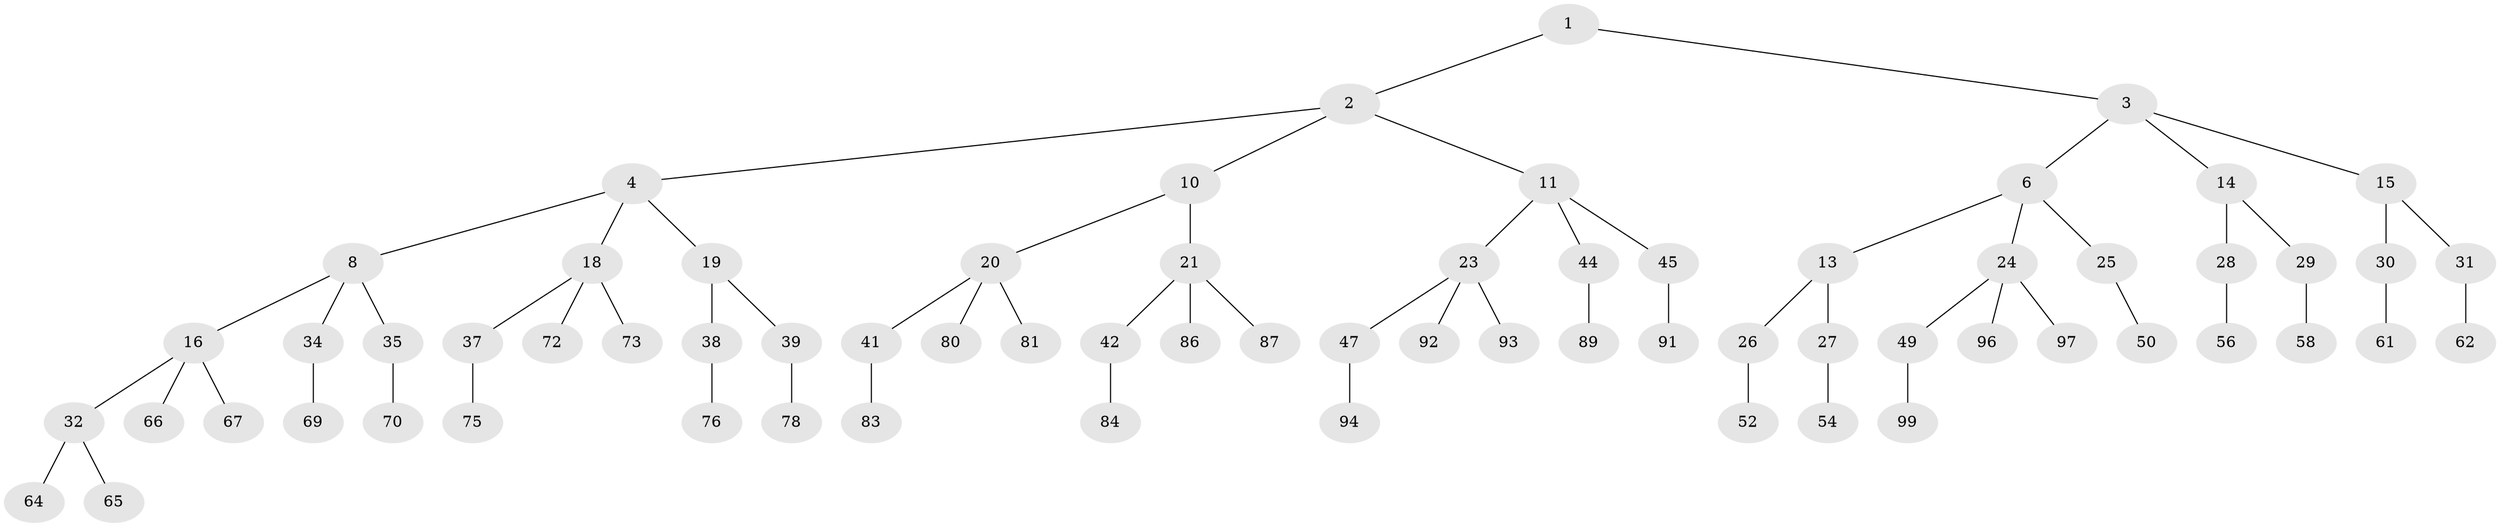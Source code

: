 // original degree distribution, {2: 0.02, 3: 0.48, 1: 0.5}
// Generated by graph-tools (version 1.1) at 2025/38/02/21/25 10:38:56]
// undirected, 69 vertices, 68 edges
graph export_dot {
graph [start="1"]
  node [color=gray90,style=filled];
  1;
  2 [latent=1,super="+5"];
  3 [latent=1,super="+7"];
  4 [latent=0.5,super="+9"];
  6 [latent=0.5,super="+12"];
  8 [latent=0.333333,super="+17"];
  10 [latent=0.333333];
  11 [latent=0.333333,super="+22"];
  13 [latent=0.333333];
  14 [latent=0.333333];
  15 [latent=0.333333];
  16 [latent=0.25,super="+33"];
  18 [latent=0.25,super="+36"];
  19 [latent=0.25];
  20 [latent=0.25,super="+40"];
  21 [latent=0.25,super="+43"];
  23 [latent=0.25,super="+46"];
  24 [latent=0.25,super="+48"];
  25 [latent=0.25,super="+51"];
  26 [latent=0.25,super="+53"];
  27 [latent=0.25,super="+55"];
  28 [latent=0.25,super="+57"];
  29 [latent=0.25,super="+59"];
  30 [latent=0.25,super="+60"];
  31 [latent=0.25,super="+63"];
  32 [latent=0.2];
  34 [latent=0.2,super="+68"];
  35 [latent=0.2,super="+71"];
  37 [latent=0.2,super="+74"];
  38 [latent=0.2,super="+77"];
  39 [latent=0.2,super="+79"];
  41 [latent=0.2,super="+82"];
  42 [latent=0.2,super="+85"];
  44 [latent=0.2,super="+88"];
  45 [latent=0.2,super="+90"];
  47 [latent=0.2,super="+95"];
  49 [latent=0.2,super="+98"];
  50 [latent=0.2,super="+100"];
  52 [latent=0.2];
  54 [latent=0.2];
  56 [latent=0.2];
  58 [latent=0.2];
  61 [latent=0.2];
  62 [latent=0.2];
  64 [latent=0.166667];
  65 [latent=0.166667];
  66 [latent=0.166667];
  67 [latent=0.166667];
  69 [latent=0.166667];
  70 [latent=0.166667];
  72 [latent=0.166667];
  73 [latent=0.166667];
  75 [latent=0.166667];
  76 [latent=0.166667];
  78 [latent=0.166667];
  80 [latent=0.166667];
  81 [latent=0.166667];
  83 [latent=0.166667];
  84 [latent=0.166667];
  86 [latent=0.166667];
  87 [latent=0.166667];
  89 [latent=0.166667];
  91 [latent=0.166667];
  92 [latent=0.166667];
  93 [latent=0.166667];
  94 [latent=0.166667];
  96 [latent=0.166667];
  97 [latent=0.166667];
  99 [latent=0.166667];
  1 -- 2;
  1 -- 3;
  2 -- 4;
  2 -- 11;
  2 -- 10;
  3 -- 6;
  3 -- 14;
  3 -- 15;
  4 -- 8;
  4 -- 18;
  4 -- 19;
  6 -- 13;
  6 -- 24;
  6 -- 25;
  8 -- 16;
  8 -- 34;
  8 -- 35;
  10 -- 20;
  10 -- 21;
  11 -- 23;
  11 -- 44;
  11 -- 45;
  13 -- 26;
  13 -- 27;
  14 -- 28;
  14 -- 29;
  15 -- 30;
  15 -- 31;
  16 -- 32;
  16 -- 66;
  16 -- 67;
  18 -- 37;
  18 -- 72;
  18 -- 73;
  19 -- 38;
  19 -- 39;
  20 -- 41;
  20 -- 80;
  20 -- 81;
  21 -- 42;
  21 -- 86;
  21 -- 87;
  23 -- 47;
  23 -- 92;
  23 -- 93;
  24 -- 49;
  24 -- 97;
  24 -- 96;
  25 -- 50;
  26 -- 52;
  27 -- 54;
  28 -- 56;
  29 -- 58;
  30 -- 61;
  31 -- 62;
  32 -- 64;
  32 -- 65;
  34 -- 69;
  35 -- 70;
  37 -- 75;
  38 -- 76;
  39 -- 78;
  41 -- 83;
  42 -- 84;
  44 -- 89;
  45 -- 91;
  47 -- 94;
  49 -- 99;
}
